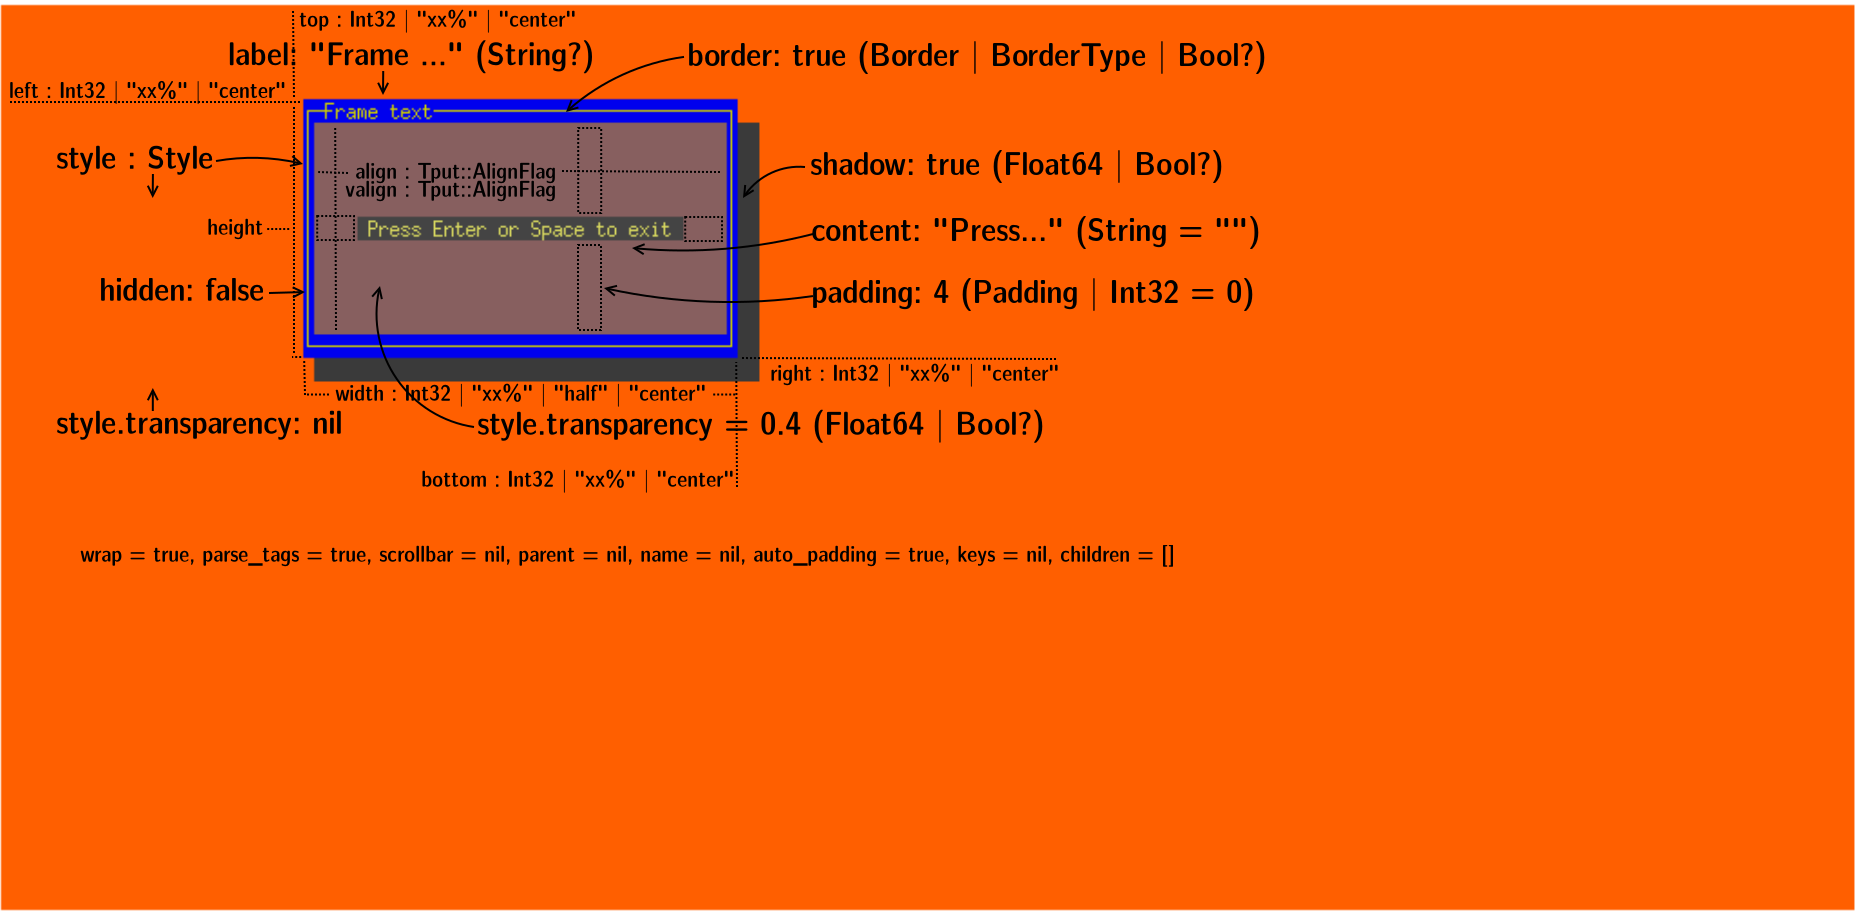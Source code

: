 <?xml version="1.0" encoding="UTF-8"?>
<dia:diagram xmlns:dia="http://www.lysator.liu.se/~alla/dia/">
  <dia:layer name="Background" visible="true" connectable="true" active="true">
    <dia:object type="Standard - Image" version="0" id="O0">
      <dia:attribute name="obj_pos">
        <dia:point val="2.1,4.539"/>
      </dia:attribute>
      <dia:attribute name="obj_bb">
        <dia:rectangle val="2.1,4.539;94.772,49.789"/>
      </dia:attribute>
      <dia:attribute name="elem_corner">
        <dia:point val="2.1,4.539"/>
      </dia:attribute>
      <dia:attribute name="elem_width">
        <dia:real val="92.672"/>
      </dia:attribute>
      <dia:attribute name="elem_height">
        <dia:real val="45.25"/>
      </dia:attribute>
      <dia:attribute name="draw_border">
        <dia:boolean val="false"/>
      </dia:attribute>
      <dia:attribute name="keep_aspect">
        <dia:boolean val="true"/>
      </dia:attribute>
      <dia:attribute name="file">
        <dia:string>##</dia:string>
      </dia:attribute>
      <dia:attribute name="inline_data">
        <dia:boolean val="true"/>
      </dia:attribute>
      <dia:attribute name="pixbuf">
        <dia:composite type="pixbuf">
          <dia:attribute name="data">
            <dia:data>iVBORw0KGgoAAAANSUhEUgAABAAAAAH0CAYAAACjJl8rAAAABHNCSVQICAgIfAhkiAAAD2hJREFU
eJzt3T1y29YCgFHojVegVnVWoM4p02YPWkGKlF5BXudCK9AOsoGUSccVpHbrLfA1jxkGBv8k0AD1
nTOTSYQhLy7puLgfLqC77dOwHQAAAIB37T9LTwAAAAC4PgEAAAAAAgQAAAAACBAAAAAAIEAAAAAA
gAABAAAAAAIEAAAAAAgQAAAAACBAAAAAAIAAAQAAAAACBAAAAAAIEAAAAAAgQAAAAACAAAEAAAAA
AgQAAAAACBAAAAAAIEAAAAAAgAABAAAAAAIEAAAAAAgQAAAAACBAAAAAAIAAAQAAAAACBAAAAAAI
EAAAAAAgQAAAAACAAAEAAAAAAgQAAAAACBAAAAAAIEAAAAAAgAABAAAAAAIEAAAAAAgQAAAAACBA
AAAAAIAAAQAAAAACBAAAAAAIEAAAAAAgQAAAAACAAAEAAAAAAgQAAAAACBAAAAAAIEAAAAAAgAAB
AAAAAAIEAAAAAAgQAAAAACBAAAAAAIAAAQAAAAACBAAAAAAIEAAAAAAgQAAAAACAAAEAAAAAAgQA
AAAACPiw9ATgkLuXr0tPAXil7dP90lMAAGDEDgAAAAAIsAOAd2Oz+faK4+OjXQQAAADDIADwzqxt
wb/Z3M8yp7nGAQAAutwCAAAAAAECAO/e7taAzeb+m9sEdsf2j+//fM7r5zzvofcfGgcAAOBcd9un
Ybv0JGDK7rcAvHbRu9syv3v//s9T2+l3x0/9e/z6Y6Zec2ycS84lBrA2+/+P+i0AAADr4xkA3IRz
7n8/tiDfPz5eWF9irkX3oXGmFv+HeCYAayJIAQCsnwBA1tRV9lPmWnRbvAMAAN+bZwDA8Lqrl3Pt
Hhg/B2C3C2Cu8wIAAAyDHQCE7S+0pxbd46v049ecu01//AyCQ+Ps70gY3wowNQ4AAMAlPASQ1dp/
CKBFL6zb+O+phwACAKyPWwAAAAAgwC0A3Jzfnn5degrA/316+Tx5/Me/P140zp8//DXHdAAAOMIO
AAAAAAgQAAAAACBAAAAAAIAAAQAAAAACBAAAAAAIEAAAAAAgQAAAAACAAAEAAAAAAgQAAAAACBAA
AAAAIEAAAAAAgAABAAAAAAIEAAAAAAgQAAAAACBAAAAAAIAAAQAAAAACBAAAAAAIEAAAAAAgQAAA
AACAAAEAAAAAAgQAAAAACBAAAAAAIEAAAAAAgAABAAAAAAIEAAAAAAgQAAAAACBAAAAAAIAAAQAA
AAACBAAAAAAIEAAAAAAgQAAAAACAAAEAAAAAAgQAAAAACBAAAAAAIEAAAAAAgAABAAAAAAIEAAAA
AAgQAAAAACBAAAAAAIAAAQAAAAACBAAAAAAIEAAAAAAgQAAAAACAAAEAAAAAAgQAAAAACBAAAAAA
IEAAAAAAgAABAAAAAAIEAAAAAAgQAAAAACBAAAAAAICAD0tPANbmjy9flp4CzOanh4elpwAAwErY
AQAAAAABdgDAmZ6f/30l9Zdflt0pMJ7PMCw/p7nsf7b38pkAAGBpAgBcYH8x+vz8sPji9NLzr2HO
p4znuIY5LzmHqXOv4TsBAOD2uAUAWLX6Qrf++QEAmI8dAPBGu6uxu23r46vXO285Psd8dj+fO89j
n+vYuecY59TY58z/NcePnfeSP99TY+2//tiOh2PnfOv3CQBAjwAAFzi2oJxa8E695tLjc81n6hxT
55l67znzmWuc/Vgw/lyHxr/m9/ya723Kodfvjz9+zfi7ODYfAAA4RQCACxxadB1bpE69dv/q7f4i
dur4W+dzjql5jsd5y4Lz0nHeEkLOHXMJx75ni3oAAK5NAIArOrVAn7riO3X82m554Tl1Zf2UpT7v
LX/PAADcPg8BhO9kfO/2MPz7qv+h49eez7nHv5dj539+fvjnn6nF9Kn3Xnq+OV5/zjjj5yQsMR8A
AN4/OwDgSg7dy37p8WOOPRjv1Jzect5TY19rnKkxx59p6r/33/uaec7xvR16/fhZBlMPATz2bAC7
CgAAONfd9mnYLj0JmHL38nUYhmHYbO6Hx8ev/xz/7enXq573jy8WVGvkHvnX+enhujsEPr18Hobh
27+nHz/+fNE4f/7w16zzAgDgW24BAAAAgAC3AMDIta+Y8jq//9efDQAAvIUdAAAAABAgAAAAAECA
AAAAAAABAgAAAAAECAAAAAAQIAAAAABAgAAAAAAAAQIAAAAABAgAAAAAECAAAAAAQIAAAAAAAAEC
AAAAAAQIAAAAABAgAAAAAECAAAAAAAABAgAAAAAECAAAAAAQIAAAAABAgAAAAAAAAQIAAAAABAgA
AAAAECAAAAAAQIAAAAAAAAECAAAAAAQIAAAAABAgAAAAAECAAAAAAAABAgAAAAAECAAAAAAQIAAA
AABAgAAAAAAAAQIAAAAABAgAAAAAECAAAAAAQIAAAAAAAAECAAAAAAQIAAAAABAgAAAAAECAAAAA
AAABAgAAAAAECAAAAAAQIAAAAABAgAAAAAAAAQIAAAAABAgAAAAAECAAAAAAQIAAAAAAAAECAAAA
AAQIAAAAABAgAAAAAECAAAAAAAABH5aeAFzq08vnpacAAABwc+wAAAAAgAABAAAAAAIEAAAAAAgQ
AAAAACBAAAAAAIAAvwWAm7DZ3C89BQAAgJsmALB6j49fl54CAADAzXMLAAAAAAQIAAAAABAgAAAA
AECAAAAAAAABAgAAAAAE+C0ArNb2afpX//3498fvPBMAAIDbZwcAAAAABAgAAAAAECAAAAAAQIAA
AAAAAAECAAAAAAQIAAAAABAgAAAAAECAAAAAAAABAgAAAAAECAAAAAAQIAAAAABAgAAAAAAAAXfb
p2G79CQAAACA67IDAAAAAAIEAAAAAAgQAAAAACBAAAAAAIAAAQAAAAACBAAAAAAIEAAAAAAgQAAA
AACAAAEAAAAAAgQAAAAACBAAAAAAIEAAAAAAgAABAAAAAAIEAAAAAAgQAAAAACBAAAAAAIAAAQAA
AAACBAAAAAAIEAAAAAAgQAAAAACAAAEAAAAAAgQAAAAACBAAAAAAIEAAAAAAgAABAAAAAAIEAAAA
AAgQAAAAACBAAAAAAIAAAQAAAAACBAAAAAAIEAAAAAAgQAAAAACAAAEAAAAAAgQAAAAACBAAAAAA
IEAAAAAAgAABAAAAAAIEAAAAAAgQAAAAACBAAAAAAIAAAQAAAAACBAAAAAAIEAAAAAAgQAAAAACA
AAEAAAAAAgQAAAAACBAAAAAAIEAAAAAAgAABAAAAAAIEAAAAAAgQAAAAACBAAAAAAIAAAQAAAAAC
BAAAAAAIEAAAAAAgQAAAAACAAAEAAAAAAgQAAAAACBAAAAAAIEAAAAAAgAABAAAAAAIEAAAAAAgQ
AAAAACBAAAAAAIAAAQAAAAACBAAAAAAIEAAAAAAgQAAAAACAAAEAAAAAAgQAAAAACBAAAAAAIEAA
AAAAgAABAAAAAAIEAAAAAAgQAAAAACBAAAAAAIAAAQAAAAACBAAAAAAIEAAAAAAgQAAAAACAAAEA
AAAAAgQAAAAACBAAAAAAIEAAAAAAgAABAAAAAAIEAAAAAAgQAAAAACBAAAAAAIAAAQAAAAACBAAA
AAAIEAAAAAAgQAAAAACAAAEAAAAAAgQAAAAACBAAAAAAIEAAAAAAgAABAAAAAAIEAAAAAAgQAAAA
ACBAAAAAAIAAAQAAAAACBAAAAAAIEAAAAAAgQAAAAACAAAEAAAAAAgQAAAAACBAAAAAAIEAAAAAA
gAABAAAAAAIEAAAAAAgQAAAAACBAAAAAAIAAAQAAAAACBAAAAAAIEAAAAAAgQAAAAACAAAEAAAAA
AgQAAAAACBAAAAAAIEAAAAAAgAABAAAAAAIEAAAAAAgQAAAAACBAAAAAAIAAAQAAAAACBAAAAAAI
EAAAAAAgQAAAAACAAAEAAAAAAgQAAAAACBAAAAAAIEAAAAAAgAABAAAAAAIEAAAAAAgQAAAAACBA
AAAAAIAAAQAAAAACBAAAAAAIEAAAAAAgQAAAAACAAAEAAAAAAgQAAAAACBAAAAAAIEAAAAAAgAAB
AAAAAAIEAAAAAAgQAAAAACBAAAAAAIAAAQAAAAACBAAAAAAIEAAAAAAgQAAAAACAAAEAAAAAAgQA
AAAACBAAAAAAIEAAAAAAgAABAAAAAAIEAAAAAAgQAAAAACBAAAAAAIAAAQAAAAACBAAAAAAIEAAA
AAAgQAAAAACAAAEAAAAAAgQAAAAACBAAAAAAIEAAAAAAgAABAAAAAAIEAAAAAAgQAAAAACBAAAAA
AIAAAQAAAAACBAAAAAAIEAAAAAAgQAAAAACAAAEAAAAAAgQAAAAACBAAAAAAIEAAAAAAgAABAAAA
AAIEAAAAAAgQAAAAACBAAAAAAIAAAQAAAAACBAAAAAAIEAAAAAAgQAAAAACAAAEAAAAAAgQAAAAA
CBAAAAAAIEAAAAAAgAABAAAAAAIEAAAAAAgQAAAAACBAAAAAAIAAAQAAAAACBAAAAAAIEAAAAAAg
QAAAAACAAAEAAAAAAgQAAAAACBAAAAAAIEAAAAAAgAABAAAAAAIEAAAAAAgQAAAAACBAAAAAAIAA
AQAAAAACBAAAAAAIEAAAAAAgQAAAAACAAAEAAAAAAgQAAAAACBAAAAAAIEAAAAAAgAABAAAAAAIE
AAAAAAgQAAAAACBAAAAAAIAAAQAAAAACBAAAAAAIEAAAAAAgQAAAAACAAAEAAAAAAgQAAAAACBAA
AAAAIEAAAAAAgAABAAAAAAIEAAAAAAgQAAAAACBAAAAAAIAAAQAAAAACBAAAAAAIEAAAAAAgQAAA
AACAAAEAAAAAAgQAAAAACBAAAAAAIEAAAAAAgAABAAAAAAIEAAAAAAgQAAAAACBAAAAAAIAAAQAA
AAACBAAAAAAIEAAAAAAgQAAAAACAAAEAAAAAAgQAAAAACBAAAAAAIEAAAAAAgAABAAAAAAIEAAAA
AAgQAAAAACBAAAAAAIAAAQAAAAACBAAAAAAIEAAAAAAgQAAAAACAAAEAAAAAAgQAAAAACBAAAAAA
IEAAAAAAgAABAAAAAAIEAAAAAAgQAAAAACBAAAAAAIAAAQAAAAACBAAAAAAIEAAAAAAgQAAAAACA
AAEAAAAAAgQAAAAACBAAAAAAIEAAAAAAgAABAAAAAAIEAAAAAAgQAAAAACBAAAAAAIAAAQAAAAAC
BAAAAAAIEAAAAAAgQAAAAACAAAEAAAAAAgQAAAAACBAAAAAAIEAAAAAAgAABAAAAAAIEAAAAAAgQ
AAAAACDgfwIKkidfpv1wAAAAAElFTkSuQmCC</dia:data>
          </dia:attribute>
        </dia:composite>
      </dia:attribute>
    </dia:object>
    <dia:object type="Standard - Text" version="1" id="O1">
      <dia:attribute name="obj_pos">
        <dia:point val="24.1,7.2"/>
      </dia:attribute>
      <dia:attribute name="obj_bb">
        <dia:rectangle val="24.1,6.605;24.1,7.353"/>
      </dia:attribute>
      <dia:attribute name="text">
        <dia:composite type="text">
          <dia:attribute name="string">
            <dia:string>##</dia:string>
          </dia:attribute>
          <dia:attribute name="font">
            <dia:font family="sans" style="0" name="Helvetica"/>
          </dia:attribute>
          <dia:attribute name="height">
            <dia:real val="0.8"/>
          </dia:attribute>
          <dia:attribute name="pos">
            <dia:point val="24.1,7.2"/>
          </dia:attribute>
          <dia:attribute name="color">
            <dia:color val="#000000ff"/>
          </dia:attribute>
          <dia:attribute name="alignment">
            <dia:enum val="0"/>
          </dia:attribute>
        </dia:composite>
      </dia:attribute>
      <dia:attribute name="valign">
        <dia:enum val="3"/>
      </dia:attribute>
    </dia:object>
    <dia:object type="Standard - Text" version="1" id="O2">
      <dia:attribute name="obj_pos">
        <dia:point val="13.448,7.556"/>
      </dia:attribute>
      <dia:attribute name="obj_bb">
        <dia:rectangle val="13.448,5.618;31.843,8.003"/>
      </dia:attribute>
      <dia:attribute name="text">
        <dia:composite type="text">
          <dia:attribute name="string">
            <dia:string>#label: "Frame ..." (String?)#</dia:string>
          </dia:attribute>
          <dia:attribute name="font">
            <dia:font family="Latin Modern Sans Demi Cond" style="64" name="Courier"/>
          </dia:attribute>
          <dia:attribute name="height">
            <dia:real val="2.117"/>
          </dia:attribute>
          <dia:attribute name="pos">
            <dia:point val="13.448,7.556"/>
          </dia:attribute>
          <dia:attribute name="color">
            <dia:color val="#000000ff"/>
          </dia:attribute>
          <dia:attribute name="alignment">
            <dia:enum val="0"/>
          </dia:attribute>
        </dia:composite>
      </dia:attribute>
      <dia:attribute name="valign">
        <dia:enum val="3"/>
      </dia:attribute>
    </dia:object>
    <dia:object type="Standard - Text" version="1" id="O3">
      <dia:attribute name="obj_pos">
        <dia:point val="36.41,7.588"/>
      </dia:attribute>
      <dia:attribute name="obj_bb">
        <dia:rectangle val="36.41,5.65;65.338,8.035"/>
      </dia:attribute>
      <dia:attribute name="text">
        <dia:composite type="text">
          <dia:attribute name="string">
            <dia:string>#border: true (Border | BorderType | Bool?)#</dia:string>
          </dia:attribute>
          <dia:attribute name="font">
            <dia:font family="Latin Modern Sans Demi Cond" style="64" name="Courier"/>
          </dia:attribute>
          <dia:attribute name="height">
            <dia:real val="2.117"/>
          </dia:attribute>
          <dia:attribute name="pos">
            <dia:point val="36.41,7.588"/>
          </dia:attribute>
          <dia:attribute name="color">
            <dia:color val="#000000ff"/>
          </dia:attribute>
          <dia:attribute name="alignment">
            <dia:enum val="0"/>
          </dia:attribute>
        </dia:composite>
      </dia:attribute>
      <dia:attribute name="valign">
        <dia:enum val="3"/>
      </dia:attribute>
    </dia:object>
    <dia:object type="Standard - Text" version="1" id="O4">
      <dia:attribute name="obj_pos">
        <dia:point val="42.56,13.037"/>
      </dia:attribute>
      <dia:attribute name="obj_bb">
        <dia:rectangle val="42.56,11.04;63.405,13.604"/>
      </dia:attribute>
      <dia:attribute name="text">
        <dia:composite type="text">
          <dia:attribute name="string">
            <dia:string>#shadow: true (Float64 | Bool?)#</dia:string>
          </dia:attribute>
          <dia:attribute name="font">
            <dia:font family="Latin Modern Sans Demi Cond" style="64" name="Courier"/>
          </dia:attribute>
          <dia:attribute name="height">
            <dia:real val="2.117"/>
          </dia:attribute>
          <dia:attribute name="pos">
            <dia:point val="42.56,13.037"/>
          </dia:attribute>
          <dia:attribute name="color">
            <dia:color val="#000000ff"/>
          </dia:attribute>
          <dia:attribute name="alignment">
            <dia:enum val="0"/>
          </dia:attribute>
        </dia:composite>
      </dia:attribute>
      <dia:attribute name="valign">
        <dia:enum val="3"/>
      </dia:attribute>
    </dia:object>
    <dia:object type="Standard - Text" version="1" id="O5">
      <dia:attribute name="obj_pos">
        <dia:point val="42.61,16.337"/>
      </dia:attribute>
      <dia:attribute name="obj_bb">
        <dia:rectangle val="42.61,14.34;65.067,16.904"/>
      </dia:attribute>
      <dia:attribute name="text">
        <dia:composite type="text">
          <dia:attribute name="string">
            <dia:string>#content: "Press..." (String = "")#</dia:string>
          </dia:attribute>
          <dia:attribute name="font">
            <dia:font family="Latin Modern Sans Demi Cond" style="64" name="Courier"/>
          </dia:attribute>
          <dia:attribute name="height">
            <dia:real val="2.117"/>
          </dia:attribute>
          <dia:attribute name="pos">
            <dia:point val="42.61,16.337"/>
          </dia:attribute>
          <dia:attribute name="color">
            <dia:color val="#000000ff"/>
          </dia:attribute>
          <dia:attribute name="alignment">
            <dia:enum val="0"/>
          </dia:attribute>
        </dia:composite>
      </dia:attribute>
      <dia:attribute name="valign">
        <dia:enum val="3"/>
      </dia:attribute>
    </dia:object>
    <dia:object type="Standard - Text" version="1" id="O6">
      <dia:attribute name="obj_pos">
        <dia:point val="42.61,19.438"/>
      </dia:attribute>
      <dia:attribute name="obj_bb">
        <dia:rectangle val="42.61,17.44;65.035,20.004"/>
      </dia:attribute>
      <dia:attribute name="text">
        <dia:composite type="text">
          <dia:attribute name="string">
            <dia:string>#padding: 4 (Padding | Int32 = 0)#</dia:string>
          </dia:attribute>
          <dia:attribute name="font">
            <dia:font family="Latin Modern Sans Demi Cond" style="64" name="Courier"/>
          </dia:attribute>
          <dia:attribute name="height">
            <dia:real val="2.117"/>
          </dia:attribute>
          <dia:attribute name="pos">
            <dia:point val="42.61,19.438"/>
          </dia:attribute>
          <dia:attribute name="color">
            <dia:color val="#000000ff"/>
          </dia:attribute>
          <dia:attribute name="alignment">
            <dia:enum val="0"/>
          </dia:attribute>
        </dia:composite>
      </dia:attribute>
      <dia:attribute name="valign">
        <dia:enum val="3"/>
      </dia:attribute>
    </dia:object>
    <dia:object type="Standard - Text" version="1" id="O7">
      <dia:attribute name="obj_pos">
        <dia:point val="25.91,26.02"/>
      </dia:attribute>
      <dia:attribute name="obj_bb">
        <dia:rectangle val="25.91,24.083;54.405,26.468"/>
      </dia:attribute>
      <dia:attribute name="text">
        <dia:composite type="text">
          <dia:attribute name="string">
            <dia:string>#style.transparency = 0.4 (Float64 | Bool?)#</dia:string>
          </dia:attribute>
          <dia:attribute name="font">
            <dia:font family="Latin Modern Sans Demi Cond" style="64" name="Courier"/>
          </dia:attribute>
          <dia:attribute name="height">
            <dia:real val="2.117"/>
          </dia:attribute>
          <dia:attribute name="pos">
            <dia:point val="25.91,26.02"/>
          </dia:attribute>
          <dia:attribute name="color">
            <dia:color val="#000000ff"/>
          </dia:attribute>
          <dia:attribute name="alignment">
            <dia:enum val="0"/>
          </dia:attribute>
        </dia:composite>
      </dia:attribute>
      <dia:attribute name="valign">
        <dia:enum val="3"/>
      </dia:attribute>
    </dia:object>
    <dia:object type="Standard - Arc" version="0" id="O8">
      <dia:attribute name="obj_pos">
        <dia:point val="36.25,7.133"/>
      </dia:attribute>
      <dia:attribute name="obj_bb">
        <dia:rectangle val="30.284,7.066;36.316,9.955"/>
      </dia:attribute>
      <dia:attribute name="conn_endpoints">
        <dia:point val="36.25,7.133"/>
        <dia:point val="30.35,9.889"/>
      </dia:attribute>
      <dia:attribute name="curve_distance">
        <dia:real val="0.492"/>
      </dia:attribute>
      <dia:attribute name="end_arrow">
        <dia:enum val="1"/>
      </dia:attribute>
      <dia:attribute name="end_arrow_length">
        <dia:real val="0.5"/>
      </dia:attribute>
      <dia:attribute name="end_arrow_width">
        <dia:real val="0.5"/>
      </dia:attribute>
    </dia:object>
    <dia:object type="Standard - Arc" version="0" id="O9">
      <dia:attribute name="obj_pos">
        <dia:point val="42.3,12.639"/>
      </dia:attribute>
      <dia:attribute name="obj_bb">
        <dia:rectangle val="39.133,12.572;42.367,14.256"/>
      </dia:attribute>
      <dia:attribute name="conn_endpoints">
        <dia:point val="42.3,12.639"/>
        <dia:point val="39.2,14.189"/>
      </dia:attribute>
      <dia:attribute name="curve_distance">
        <dia:real val="0.492"/>
      </dia:attribute>
      <dia:attribute name="end_arrow">
        <dia:enum val="1"/>
      </dia:attribute>
      <dia:attribute name="end_arrow_length">
        <dia:real val="0.5"/>
      </dia:attribute>
      <dia:attribute name="end_arrow_width">
        <dia:real val="0.5"/>
      </dia:attribute>
    </dia:object>
    <dia:object type="Standard - Arc" version="0" id="O10">
      <dia:attribute name="obj_pos">
        <dia:point val="42.7,15.989"/>
      </dia:attribute>
      <dia:attribute name="obj_bb">
        <dia:rectangle val="33.596,15.935;42.754,17.083"/>
      </dia:attribute>
      <dia:attribute name="conn_endpoints">
        <dia:point val="42.7,15.989"/>
        <dia:point val="33.65,16.689"/>
      </dia:attribute>
      <dia:attribute name="curve_distance">
        <dia:real val="-0.398"/>
      </dia:attribute>
      <dia:attribute name="end_arrow">
        <dia:enum val="1"/>
      </dia:attribute>
      <dia:attribute name="end_arrow_length">
        <dia:real val="0.5"/>
      </dia:attribute>
      <dia:attribute name="end_arrow_width">
        <dia:real val="0.5"/>
      </dia:attribute>
    </dia:object>
    <dia:object type="Standard - Arc" version="0" id="O11">
      <dia:attribute name="obj_pos">
        <dia:point val="42.7,19.089"/>
      </dia:attribute>
      <dia:attribute name="obj_bb">
        <dia:rectangle val="32.198,18.511;42.752,19.44"/>
      </dia:attribute>
      <dia:attribute name="conn_endpoints">
        <dia:point val="42.7,19.089"/>
        <dia:point val="32.25,18.689"/>
      </dia:attribute>
      <dia:attribute name="curve_distance">
        <dia:real val="-0.481"/>
      </dia:attribute>
      <dia:attribute name="end_arrow">
        <dia:enum val="1"/>
      </dia:attribute>
      <dia:attribute name="end_arrow_length">
        <dia:real val="0.5"/>
      </dia:attribute>
      <dia:attribute name="end_arrow_width">
        <dia:real val="0.5"/>
      </dia:attribute>
    </dia:object>
    <dia:object type="Standard - Arc" version="0" id="O12">
      <dia:attribute name="obj_pos">
        <dia:point val="25.75,25.639"/>
      </dia:attribute>
      <dia:attribute name="obj_bb">
        <dia:rectangle val="20.567,18.519;25.819,25.708"/>
      </dia:attribute>
      <dia:attribute name="conn_endpoints">
        <dia:point val="25.75,25.639"/>
        <dia:point val="21.05,18.589"/>
      </dia:attribute>
      <dia:attribute name="curve_distance">
        <dia:real val="-1.881"/>
      </dia:attribute>
      <dia:attribute name="end_arrow">
        <dia:enum val="1"/>
      </dia:attribute>
      <dia:attribute name="end_arrow_length">
        <dia:real val="0.5"/>
      </dia:attribute>
      <dia:attribute name="end_arrow_width">
        <dia:real val="0.5"/>
      </dia:attribute>
    </dia:object>
    <dia:object type="Standard - Text" version="1" id="O13">
      <dia:attribute name="obj_pos">
        <dia:point val="4.86,25.976"/>
      </dia:attribute>
      <dia:attribute name="obj_bb">
        <dia:rectangle val="4.86,24.039;19.267,26.424"/>
      </dia:attribute>
      <dia:attribute name="text">
        <dia:composite type="text">
          <dia:attribute name="string">
            <dia:string>#style.transparency: nil#</dia:string>
          </dia:attribute>
          <dia:attribute name="font">
            <dia:font family="Latin Modern Sans Demi Cond" style="64" name="Courier"/>
          </dia:attribute>
          <dia:attribute name="height">
            <dia:real val="2.117"/>
          </dia:attribute>
          <dia:attribute name="pos">
            <dia:point val="4.86,25.976"/>
          </dia:attribute>
          <dia:attribute name="color">
            <dia:color val="#000000ff"/>
          </dia:attribute>
          <dia:attribute name="alignment">
            <dia:enum val="0"/>
          </dia:attribute>
        </dia:composite>
      </dia:attribute>
      <dia:attribute name="valign">
        <dia:enum val="3"/>
      </dia:attribute>
    </dia:object>
    <dia:object type="Standard - Line" version="0" id="O14">
      <dia:attribute name="obj_pos">
        <dia:point val="9.691,24.839"/>
      </dia:attribute>
      <dia:attribute name="obj_bb">
        <dia:rectangle val="9.36,23.639;10.022,24.889"/>
      </dia:attribute>
      <dia:attribute name="conn_endpoints">
        <dia:point val="9.691,24.839"/>
        <dia:point val="9.691,23.689"/>
      </dia:attribute>
      <dia:attribute name="numcp">
        <dia:int val="1"/>
      </dia:attribute>
      <dia:attribute name="end_arrow">
        <dia:enum val="1"/>
      </dia:attribute>
      <dia:attribute name="end_arrow_length">
        <dia:real val="0.5"/>
      </dia:attribute>
      <dia:attribute name="end_arrow_width">
        <dia:real val="0.5"/>
      </dia:attribute>
    </dia:object>
    <dia:object type="Standard - Box" version="0" id="O15">
      <dia:attribute name="obj_pos">
        <dia:point val="30.95,16.539"/>
      </dia:attribute>
      <dia:attribute name="obj_bb">
        <dia:rectangle val="30.9,16.489;32.15,20.839"/>
      </dia:attribute>
      <dia:attribute name="elem_corner">
        <dia:point val="30.95,16.539"/>
      </dia:attribute>
      <dia:attribute name="elem_width">
        <dia:real val="1.15"/>
      </dia:attribute>
      <dia:attribute name="elem_height">
        <dia:real val="4.25"/>
      </dia:attribute>
      <dia:attribute name="show_background">
        <dia:boolean val="false"/>
      </dia:attribute>
      <dia:attribute name="line_style">
        <dia:enum val="4"/>
      </dia:attribute>
    </dia:object>
    <dia:object type="Standard - Box" version="0" id="O16">
      <dia:attribute name="obj_pos">
        <dia:point val="30.96,10.689"/>
      </dia:attribute>
      <dia:attribute name="obj_bb">
        <dia:rectangle val="30.91,10.639;32.16,14.989"/>
      </dia:attribute>
      <dia:attribute name="elem_corner">
        <dia:point val="30.96,10.689"/>
      </dia:attribute>
      <dia:attribute name="elem_width">
        <dia:real val="1.15"/>
      </dia:attribute>
      <dia:attribute name="elem_height">
        <dia:real val="4.25"/>
      </dia:attribute>
      <dia:attribute name="show_background">
        <dia:boolean val="false"/>
      </dia:attribute>
      <dia:attribute name="line_style">
        <dia:enum val="4"/>
      </dia:attribute>
    </dia:object>
    <dia:object type="Standard - Box" version="0" id="O17">
      <dia:attribute name="obj_pos">
        <dia:point val="17.91,15.089"/>
      </dia:attribute>
      <dia:attribute name="obj_bb">
        <dia:rectangle val="17.86,15.039;19.8,16.339"/>
      </dia:attribute>
      <dia:attribute name="elem_corner">
        <dia:point val="17.91,15.089"/>
      </dia:attribute>
      <dia:attribute name="elem_width">
        <dia:real val="1.84"/>
      </dia:attribute>
      <dia:attribute name="elem_height">
        <dia:real val="1.2"/>
      </dia:attribute>
      <dia:attribute name="show_background">
        <dia:boolean val="false"/>
      </dia:attribute>
      <dia:attribute name="line_style">
        <dia:enum val="4"/>
      </dia:attribute>
    </dia:object>
    <dia:object type="Standard - Box" version="0" id="O18">
      <dia:attribute name="obj_pos">
        <dia:point val="36.31,15.139"/>
      </dia:attribute>
      <dia:attribute name="obj_bb">
        <dia:rectangle val="36.26,15.089;38.2,16.389"/>
      </dia:attribute>
      <dia:attribute name="elem_corner">
        <dia:point val="36.31,15.139"/>
      </dia:attribute>
      <dia:attribute name="elem_width">
        <dia:real val="1.84"/>
      </dia:attribute>
      <dia:attribute name="elem_height">
        <dia:real val="1.2"/>
      </dia:attribute>
      <dia:attribute name="show_background">
        <dia:boolean val="false"/>
      </dia:attribute>
      <dia:attribute name="line_style">
        <dia:enum val="4"/>
      </dia:attribute>
    </dia:object>
    <dia:object type="Standard - Line" version="0" id="O19">
      <dia:attribute name="obj_pos">
        <dia:point val="21.211,7.84"/>
      </dia:attribute>
      <dia:attribute name="obj_bb">
        <dia:rectangle val="20.875,7.79;21.537,9.089"/>
      </dia:attribute>
      <dia:attribute name="conn_endpoints">
        <dia:point val="21.211,7.84"/>
        <dia:point val="21.2,9.039"/>
      </dia:attribute>
      <dia:attribute name="numcp">
        <dia:int val="1"/>
      </dia:attribute>
      <dia:attribute name="end_arrow">
        <dia:enum val="1"/>
      </dia:attribute>
      <dia:attribute name="end_arrow_length">
        <dia:real val="0.5"/>
      </dia:attribute>
      <dia:attribute name="end_arrow_width">
        <dia:real val="0.5"/>
      </dia:attribute>
    </dia:object>
    <dia:object type="Standard - Line" version="0" id="O20">
      <dia:attribute name="obj_pos">
        <dia:point val="17.05,9.389"/>
      </dia:attribute>
      <dia:attribute name="obj_bb">
        <dia:rectangle val="2.45,9.339;17.1,9.439"/>
      </dia:attribute>
      <dia:attribute name="conn_endpoints">
        <dia:point val="17.05,9.389"/>
        <dia:point val="2.5,9.389"/>
      </dia:attribute>
      <dia:attribute name="numcp">
        <dia:int val="1"/>
      </dia:attribute>
      <dia:attribute name="line_style">
        <dia:enum val="4"/>
      </dia:attribute>
    </dia:object>
    <dia:object type="Standard - Line" version="0" id="O21">
      <dia:attribute name="obj_pos">
        <dia:point val="16.75,9.139"/>
      </dia:attribute>
      <dia:attribute name="obj_bb">
        <dia:rectangle val="16.649,4.688;16.801,9.189"/>
      </dia:attribute>
      <dia:attribute name="conn_endpoints">
        <dia:point val="16.75,9.139"/>
        <dia:point val="16.7,4.739"/>
      </dia:attribute>
      <dia:attribute name="numcp">
        <dia:int val="1"/>
      </dia:attribute>
      <dia:attribute name="line_style">
        <dia:enum val="4"/>
      </dia:attribute>
    </dia:object>
    <dia:object type="Standard - Text" version="1" id="O22">
      <dia:attribute name="obj_pos">
        <dia:point val="3.35,14.589"/>
      </dia:attribute>
      <dia:attribute name="obj_bb">
        <dia:rectangle val="3.35,12.651;3.35,15.036"/>
      </dia:attribute>
      <dia:attribute name="text">
        <dia:composite type="text">
          <dia:attribute name="string">
            <dia:string>##</dia:string>
          </dia:attribute>
          <dia:attribute name="font">
            <dia:font family="Latin Modern Sans Demi Cond" style="64" name="Courier"/>
          </dia:attribute>
          <dia:attribute name="height">
            <dia:real val="2.117"/>
          </dia:attribute>
          <dia:attribute name="pos">
            <dia:point val="3.35,14.589"/>
          </dia:attribute>
          <dia:attribute name="color">
            <dia:color val="#000000ff"/>
          </dia:attribute>
          <dia:attribute name="alignment">
            <dia:enum val="0"/>
          </dia:attribute>
        </dia:composite>
      </dia:attribute>
      <dia:attribute name="valign">
        <dia:enum val="3"/>
      </dia:attribute>
    </dia:object>
    <dia:object type="Standard - Text" version="1" id="O23">
      <dia:attribute name="obj_pos">
        <dia:point val="2.5,9.189"/>
      </dia:attribute>
      <dia:attribute name="obj_bb">
        <dia:rectangle val="2.5,7.896;16.29,9.489"/>
      </dia:attribute>
      <dia:attribute name="text">
        <dia:composite type="text">
          <dia:attribute name="string">
            <dia:string>#left : Int32 | "xx%" | "center"#</dia:string>
          </dia:attribute>
          <dia:attribute name="font">
            <dia:font family="Latin Modern Sans Demi Cond" style="64" name="Courier"/>
          </dia:attribute>
          <dia:attribute name="height">
            <dia:real val="1.411"/>
          </dia:attribute>
          <dia:attribute name="pos">
            <dia:point val="2.5,9.189"/>
          </dia:attribute>
          <dia:attribute name="color">
            <dia:color val="#000000ff"/>
          </dia:attribute>
          <dia:attribute name="alignment">
            <dia:enum val="0"/>
          </dia:attribute>
        </dia:composite>
      </dia:attribute>
      <dia:attribute name="valign">
        <dia:enum val="3"/>
      </dia:attribute>
    </dia:object>
    <dia:object type="Standard - Text" version="1" id="O24">
      <dia:attribute name="obj_pos">
        <dia:point val="17.01,5.631"/>
      </dia:attribute>
      <dia:attribute name="obj_bb">
        <dia:rectangle val="17.01,4.339;30.81,5.931"/>
      </dia:attribute>
      <dia:attribute name="text">
        <dia:composite type="text">
          <dia:attribute name="string">
            <dia:string>#top : Int32 | "xx%" | "center"#</dia:string>
          </dia:attribute>
          <dia:attribute name="font">
            <dia:font family="Latin Modern Sans Demi Cond" style="64" name="Courier"/>
          </dia:attribute>
          <dia:attribute name="height">
            <dia:real val="1.411"/>
          </dia:attribute>
          <dia:attribute name="pos">
            <dia:point val="17.01,5.631"/>
          </dia:attribute>
          <dia:attribute name="color">
            <dia:color val="#000000ff"/>
          </dia:attribute>
          <dia:attribute name="alignment">
            <dia:enum val="0"/>
          </dia:attribute>
        </dia:composite>
      </dia:attribute>
      <dia:attribute name="valign">
        <dia:enum val="3"/>
      </dia:attribute>
    </dia:object>
    <dia:object type="Standard - Line" version="0" id="O25">
      <dia:attribute name="obj_pos">
        <dia:point val="38.9,28.639"/>
      </dia:attribute>
      <dia:attribute name="obj_bb">
        <dia:rectangle val="38.81,22.339;38.95,28.689"/>
      </dia:attribute>
      <dia:attribute name="conn_endpoints">
        <dia:point val="38.9,28.639"/>
        <dia:point val="38.861,22.389"/>
      </dia:attribute>
      <dia:attribute name="numcp">
        <dia:int val="1"/>
      </dia:attribute>
      <dia:attribute name="line_style">
        <dia:enum val="4"/>
      </dia:attribute>
    </dia:object>
    <dia:object type="Standard - Line" version="0" id="O26">
      <dia:attribute name="obj_pos">
        <dia:point val="54.85,22.239"/>
      </dia:attribute>
      <dia:attribute name="obj_bb">
        <dia:rectangle val="39.01,22.138;54.9,22.289"/>
      </dia:attribute>
      <dia:attribute name="conn_endpoints">
        <dia:point val="54.85,22.239"/>
        <dia:point val="39.06,22.189"/>
      </dia:attribute>
      <dia:attribute name="numcp">
        <dia:int val="1"/>
      </dia:attribute>
      <dia:attribute name="line_style">
        <dia:enum val="4"/>
      </dia:attribute>
    </dia:object>
    <dia:object type="Standard - Text" version="1" id="O27">
      <dia:attribute name="obj_pos">
        <dia:point val="40.56,23.331"/>
      </dia:attribute>
      <dia:attribute name="obj_bb">
        <dia:rectangle val="40.56,22.039;54.98,23.631"/>
      </dia:attribute>
      <dia:attribute name="text">
        <dia:composite type="text">
          <dia:attribute name="string">
            <dia:string>#right : Int32 | "xx%" | "center"#</dia:string>
          </dia:attribute>
          <dia:attribute name="font">
            <dia:font family="Latin Modern Sans Demi Cond" style="64" name="Courier"/>
          </dia:attribute>
          <dia:attribute name="height">
            <dia:real val="1.411"/>
          </dia:attribute>
          <dia:attribute name="pos">
            <dia:point val="40.56,23.331"/>
          </dia:attribute>
          <dia:attribute name="color">
            <dia:color val="#000000ff"/>
          </dia:attribute>
          <dia:attribute name="alignment">
            <dia:enum val="0"/>
          </dia:attribute>
        </dia:composite>
      </dia:attribute>
      <dia:attribute name="valign">
        <dia:enum val="3"/>
      </dia:attribute>
    </dia:object>
    <dia:object type="Standard - Text" version="1" id="O28">
      <dia:attribute name="obj_pos">
        <dia:point val="23.11,28.631"/>
      </dia:attribute>
      <dia:attribute name="obj_bb">
        <dia:rectangle val="23.11,27.339;38.708,28.931"/>
      </dia:attribute>
      <dia:attribute name="text">
        <dia:composite type="text">
          <dia:attribute name="string">
            <dia:string>#bottom : Int32 | "xx%" | "center"#</dia:string>
          </dia:attribute>
          <dia:attribute name="font">
            <dia:font family="Latin Modern Sans Demi Cond" style="64" name="Courier"/>
          </dia:attribute>
          <dia:attribute name="height">
            <dia:real val="1.411"/>
          </dia:attribute>
          <dia:attribute name="pos">
            <dia:point val="23.11,28.631"/>
          </dia:attribute>
          <dia:attribute name="color">
            <dia:color val="#000000ff"/>
          </dia:attribute>
          <dia:attribute name="alignment">
            <dia:enum val="0"/>
          </dia:attribute>
        </dia:composite>
      </dia:attribute>
      <dia:attribute name="valign">
        <dia:enum val="3"/>
      </dia:attribute>
    </dia:object>
    <dia:object type="Standard - Line" version="0" id="O29">
      <dia:attribute name="obj_pos">
        <dia:point val="17.3,24.039"/>
      </dia:attribute>
      <dia:attribute name="obj_bb">
        <dia:rectangle val="17.209,22.288;17.351,24.09"/>
      </dia:attribute>
      <dia:attribute name="conn_endpoints">
        <dia:point val="17.3,24.039"/>
        <dia:point val="17.26,22.339"/>
      </dia:attribute>
      <dia:attribute name="numcp">
        <dia:int val="1"/>
      </dia:attribute>
      <dia:attribute name="line_style">
        <dia:enum val="4"/>
      </dia:attribute>
    </dia:object>
    <dia:object type="Standard - Text" version="1" id="O30">
      <dia:attribute name="obj_pos">
        <dia:point val="18.81,24.331"/>
      </dia:attribute>
      <dia:attribute name="obj_bb">
        <dia:rectangle val="18.81,23.039;37.355,24.631"/>
      </dia:attribute>
      <dia:attribute name="text">
        <dia:composite type="text">
          <dia:attribute name="string">
            <dia:string>#width : Int32 | "xx%" | "half" | "center"#</dia:string>
          </dia:attribute>
          <dia:attribute name="font">
            <dia:font family="Latin Modern Sans Demi Cond" style="64" name="Courier"/>
          </dia:attribute>
          <dia:attribute name="height">
            <dia:real val="1.411"/>
          </dia:attribute>
          <dia:attribute name="pos">
            <dia:point val="18.81,24.331"/>
          </dia:attribute>
          <dia:attribute name="color">
            <dia:color val="#000000ff"/>
          </dia:attribute>
          <dia:attribute name="alignment">
            <dia:enum val="0"/>
          </dia:attribute>
        </dia:composite>
      </dia:attribute>
      <dia:attribute name="valign">
        <dia:enum val="3"/>
      </dia:attribute>
    </dia:object>
    <dia:object type="Standard - Line" version="0" id="O31">
      <dia:attribute name="obj_pos">
        <dia:point val="18.5,24.014"/>
      </dia:attribute>
      <dia:attribute name="obj_bb">
        <dia:rectangle val="17.3,23.964;18.55,24.064"/>
      </dia:attribute>
      <dia:attribute name="conn_endpoints">
        <dia:point val="18.5,24.014"/>
        <dia:point val="17.35,24.014"/>
      </dia:attribute>
      <dia:attribute name="numcp">
        <dia:int val="1"/>
      </dia:attribute>
      <dia:attribute name="line_style">
        <dia:enum val="4"/>
      </dia:attribute>
    </dia:object>
    <dia:object type="Standard - Line" version="0" id="O32">
      <dia:attribute name="obj_pos">
        <dia:point val="38.81,24.014"/>
      </dia:attribute>
      <dia:attribute name="obj_bb">
        <dia:rectangle val="37.61,23.964;38.86,24.064"/>
      </dia:attribute>
      <dia:attribute name="conn_endpoints">
        <dia:point val="38.81,24.014"/>
        <dia:point val="37.66,24.014"/>
      </dia:attribute>
      <dia:attribute name="numcp">
        <dia:int val="1"/>
      </dia:attribute>
      <dia:attribute name="line_style">
        <dia:enum val="4"/>
      </dia:attribute>
    </dia:object>
    <dia:object type="Standard - Line" version="0" id="O33">
      <dia:attribute name="obj_pos">
        <dia:point val="16.51,15.739"/>
      </dia:attribute>
      <dia:attribute name="obj_bb">
        <dia:rectangle val="15.31,15.689;16.56,15.789"/>
      </dia:attribute>
      <dia:attribute name="conn_endpoints">
        <dia:point val="16.51,15.739"/>
        <dia:point val="15.36,15.739"/>
      </dia:attribute>
      <dia:attribute name="numcp">
        <dia:int val="1"/>
      </dia:attribute>
      <dia:attribute name="line_style">
        <dia:enum val="4"/>
      </dia:attribute>
    </dia:object>
    <dia:object type="Standard - Line" version="0" id="O34">
      <dia:attribute name="obj_pos">
        <dia:point val="16.75,21.938"/>
      </dia:attribute>
      <dia:attribute name="obj_bb">
        <dia:rectangle val="16.7,9.489;16.8,21.988"/>
      </dia:attribute>
      <dia:attribute name="conn_endpoints">
        <dia:point val="16.75,21.938"/>
        <dia:point val="16.75,9.539"/>
      </dia:attribute>
      <dia:attribute name="numcp">
        <dia:int val="1"/>
      </dia:attribute>
      <dia:attribute name="line_style">
        <dia:enum val="4"/>
      </dia:attribute>
    </dia:object>
    <dia:object type="Standard - Line" version="0" id="O35">
      <dia:attribute name="obj_pos">
        <dia:point val="17.11,22.139"/>
      </dia:attribute>
      <dia:attribute name="obj_bb">
        <dia:rectangle val="16.6,22.089;17.16,22.189"/>
      </dia:attribute>
      <dia:attribute name="conn_endpoints">
        <dia:point val="17.11,22.139"/>
        <dia:point val="16.65,22.139"/>
      </dia:attribute>
      <dia:attribute name="numcp">
        <dia:int val="1"/>
      </dia:attribute>
      <dia:attribute name="line_style">
        <dia:enum val="4"/>
      </dia:attribute>
    </dia:object>
    <dia:object type="Standard - Text" version="1" id="O36">
      <dia:attribute name="obj_pos">
        <dia:point val="7.01,19.326"/>
      </dia:attribute>
      <dia:attribute name="obj_bb">
        <dia:rectangle val="7.01,17.389;15.365,19.774"/>
      </dia:attribute>
      <dia:attribute name="text">
        <dia:composite type="text">
          <dia:attribute name="string">
            <dia:string>#hidden: false#</dia:string>
          </dia:attribute>
          <dia:attribute name="font">
            <dia:font family="Latin Modern Sans Demi Cond" style="64" name="Courier"/>
          </dia:attribute>
          <dia:attribute name="height">
            <dia:real val="2.117"/>
          </dia:attribute>
          <dia:attribute name="pos">
            <dia:point val="7.01,19.326"/>
          </dia:attribute>
          <dia:attribute name="color">
            <dia:color val="#000000ff"/>
          </dia:attribute>
          <dia:attribute name="alignment">
            <dia:enum val="0"/>
          </dia:attribute>
        </dia:composite>
      </dia:attribute>
      <dia:attribute name="valign">
        <dia:enum val="3"/>
      </dia:attribute>
    </dia:object>
    <dia:object type="Standard - Line" version="0" id="O37">
      <dia:attribute name="obj_pos">
        <dia:point val="15.5,18.939"/>
      </dia:attribute>
      <dia:attribute name="obj_bb">
        <dia:rectangle val="15.449,18.576;17.351,19.238"/>
      </dia:attribute>
      <dia:attribute name="conn_endpoints">
        <dia:point val="15.5,18.939"/>
        <dia:point val="17.3,18.889"/>
      </dia:attribute>
      <dia:attribute name="numcp">
        <dia:int val="1"/>
      </dia:attribute>
      <dia:attribute name="end_arrow">
        <dia:enum val="1"/>
      </dia:attribute>
      <dia:attribute name="end_arrow_length">
        <dia:real val="0.5"/>
      </dia:attribute>
      <dia:attribute name="end_arrow_width">
        <dia:real val="0.5"/>
      </dia:attribute>
    </dia:object>
    <dia:object type="Standard - Text" version="1" id="O38">
      <dia:attribute name="obj_pos">
        <dia:point val="19.81,13.231"/>
      </dia:attribute>
      <dia:attribute name="obj_bb">
        <dia:rectangle val="19.81,11.939;29.85,13.531"/>
      </dia:attribute>
      <dia:attribute name="text">
        <dia:composite type="text">
          <dia:attribute name="string">
            <dia:string>#align : Tput::AlignFlag#</dia:string>
          </dia:attribute>
          <dia:attribute name="font">
            <dia:font family="Latin Modern Sans Demi Cond" style="64" name="Courier"/>
          </dia:attribute>
          <dia:attribute name="height">
            <dia:real val="1.411"/>
          </dia:attribute>
          <dia:attribute name="pos">
            <dia:point val="19.81,13.231"/>
          </dia:attribute>
          <dia:attribute name="color">
            <dia:color val="#000000ff"/>
          </dia:attribute>
          <dia:attribute name="alignment">
            <dia:enum val="0"/>
          </dia:attribute>
        </dia:composite>
      </dia:attribute>
      <dia:attribute name="valign">
        <dia:enum val="3"/>
      </dia:attribute>
    </dia:object>
    <dia:object type="Standard - Line" version="0" id="O39">
      <dia:attribute name="obj_pos">
        <dia:point val="38.05,12.889"/>
      </dia:attribute>
      <dia:attribute name="obj_bb">
        <dia:rectangle val="30.0,12.788;38.1,12.939"/>
      </dia:attribute>
      <dia:attribute name="conn_endpoints">
        <dia:point val="38.05,12.889"/>
        <dia:point val="30.05,12.839"/>
      </dia:attribute>
      <dia:attribute name="numcp">
        <dia:int val="1"/>
      </dia:attribute>
      <dia:attribute name="line_style">
        <dia:enum val="4"/>
      </dia:attribute>
    </dia:object>
    <dia:object type="Standard - Line" version="0" id="O40">
      <dia:attribute name="obj_pos">
        <dia:point val="19.45,12.939"/>
      </dia:attribute>
      <dia:attribute name="obj_bb">
        <dia:rectangle val="17.908,12.837;19.502,12.99"/>
      </dia:attribute>
      <dia:attribute name="conn_endpoints">
        <dia:point val="19.45,12.939"/>
        <dia:point val="17.96,12.889"/>
      </dia:attribute>
      <dia:attribute name="numcp">
        <dia:int val="1"/>
      </dia:attribute>
      <dia:attribute name="line_style">
        <dia:enum val="4"/>
      </dia:attribute>
    </dia:object>
    <dia:object type="Standard - Text" version="1" id="O41">
      <dia:attribute name="obj_pos">
        <dia:point val="19.31,14.131"/>
      </dia:attribute>
      <dia:attribute name="obj_bb">
        <dia:rectangle val="19.31,12.839;29.837,14.431"/>
      </dia:attribute>
      <dia:attribute name="text">
        <dia:composite type="text">
          <dia:attribute name="string">
            <dia:string>#valign : Tput::AlignFlag#</dia:string>
          </dia:attribute>
          <dia:attribute name="font">
            <dia:font family="Latin Modern Sans Demi Cond" style="64" name="Courier"/>
          </dia:attribute>
          <dia:attribute name="height">
            <dia:real val="1.411"/>
          </dia:attribute>
          <dia:attribute name="pos">
            <dia:point val="19.31,14.131"/>
          </dia:attribute>
          <dia:attribute name="color">
            <dia:color val="#000000ff"/>
          </dia:attribute>
          <dia:attribute name="alignment">
            <dia:enum val="0"/>
          </dia:attribute>
        </dia:composite>
      </dia:attribute>
      <dia:attribute name="valign">
        <dia:enum val="3"/>
      </dia:attribute>
    </dia:object>
    <dia:object type="Standard - Line" version="0" id="O42">
      <dia:attribute name="obj_pos">
        <dia:point val="18.85,20.789"/>
      </dia:attribute>
      <dia:attribute name="obj_bb">
        <dia:rectangle val="18.76,10.638;18.9,20.839"/>
      </dia:attribute>
      <dia:attribute name="conn_endpoints">
        <dia:point val="18.85,20.789"/>
        <dia:point val="18.81,10.689"/>
      </dia:attribute>
      <dia:attribute name="numcp">
        <dia:int val="1"/>
      </dia:attribute>
      <dia:attribute name="line_style">
        <dia:enum val="4"/>
      </dia:attribute>
    </dia:object>
    <dia:object type="Standard - Text" version="1" id="O43">
      <dia:attribute name="obj_pos">
        <dia:point val="4.86,12.726"/>
      </dia:attribute>
      <dia:attribute name="obj_bb">
        <dia:rectangle val="4.86,10.789;12.66,13.174"/>
      </dia:attribute>
      <dia:attribute name="text">
        <dia:composite type="text">
          <dia:attribute name="string">
            <dia:string>#style : Style#</dia:string>
          </dia:attribute>
          <dia:attribute name="font">
            <dia:font family="Latin Modern Sans Demi Cond" style="64" name="Courier"/>
          </dia:attribute>
          <dia:attribute name="height">
            <dia:real val="2.117"/>
          </dia:attribute>
          <dia:attribute name="pos">
            <dia:point val="4.86,12.726"/>
          </dia:attribute>
          <dia:attribute name="color">
            <dia:color val="#000000ff"/>
          </dia:attribute>
          <dia:attribute name="alignment">
            <dia:enum val="0"/>
          </dia:attribute>
        </dia:composite>
      </dia:attribute>
      <dia:attribute name="valign">
        <dia:enum val="3"/>
      </dia:attribute>
    </dia:object>
    <dia:object type="Standard - Arc" version="0" id="O44">
      <dia:attribute name="obj_pos">
        <dia:point val="12.85,12.339"/>
      </dia:attribute>
      <dia:attribute name="obj_bb">
        <dia:rectangle val="12.798,12.008;17.252,12.65"/>
      </dia:attribute>
      <dia:attribute name="conn_endpoints">
        <dia:point val="12.85,12.339"/>
        <dia:point val="17.2,12.489"/>
      </dia:attribute>
      <dia:attribute name="curve_distance">
        <dia:real val="-0.229"/>
      </dia:attribute>
      <dia:attribute name="end_arrow">
        <dia:enum val="1"/>
      </dia:attribute>
      <dia:attribute name="end_arrow_length">
        <dia:real val="0.5"/>
      </dia:attribute>
      <dia:attribute name="end_arrow_width">
        <dia:real val="0.5"/>
      </dia:attribute>
    </dia:object>
    <dia:object type="Standard - Line" version="0" id="O45">
      <dia:attribute name="obj_pos">
        <dia:point val="9.696,12.989"/>
      </dia:attribute>
      <dia:attribute name="obj_bb">
        <dia:rectangle val="9.36,12.939;10.022,14.238"/>
      </dia:attribute>
      <dia:attribute name="conn_endpoints">
        <dia:point val="9.696,12.989"/>
        <dia:point val="9.685,14.188"/>
      </dia:attribute>
      <dia:attribute name="numcp">
        <dia:int val="1"/>
      </dia:attribute>
      <dia:attribute name="end_arrow">
        <dia:enum val="1"/>
      </dia:attribute>
      <dia:attribute name="end_arrow_length">
        <dia:real val="0.5"/>
      </dia:attribute>
      <dia:attribute name="end_arrow_width">
        <dia:real val="0.5"/>
      </dia:attribute>
    </dia:object>
    <dia:object type="Standard - Text" version="1" id="O46">
      <dia:attribute name="obj_pos">
        <dia:point val="12.41,16.031"/>
      </dia:attribute>
      <dia:attribute name="obj_bb">
        <dia:rectangle val="12.41,14.739;15.178,16.331"/>
      </dia:attribute>
      <dia:attribute name="text">
        <dia:composite type="text">
          <dia:attribute name="string">
            <dia:string>#height#</dia:string>
          </dia:attribute>
          <dia:attribute name="font">
            <dia:font family="Latin Modern Sans Demi Cond" style="64" name="Courier"/>
          </dia:attribute>
          <dia:attribute name="height">
            <dia:real val="1.411"/>
          </dia:attribute>
          <dia:attribute name="pos">
            <dia:point val="12.41,16.031"/>
          </dia:attribute>
          <dia:attribute name="color">
            <dia:color val="#000000ff"/>
          </dia:attribute>
          <dia:attribute name="alignment">
            <dia:enum val="0"/>
          </dia:attribute>
        </dia:composite>
      </dia:attribute>
      <dia:attribute name="valign">
        <dia:enum val="3"/>
      </dia:attribute>
    </dia:object>
    <dia:object type="Standard - Text" version="1" id="O47">
      <dia:attribute name="obj_pos">
        <dia:point val="6.06,32.381"/>
      </dia:attribute>
      <dia:attribute name="obj_bb">
        <dia:rectangle val="6.06,31.089;60.67,32.681"/>
      </dia:attribute>
      <dia:attribute name="text">
        <dia:composite type="text">
          <dia:attribute name="string">
            <dia:string>#wrap = true, parse_tags = true, scrollbar = nil, parent = nil, name = nil, auto_padding = true, keys = nil, children = []#</dia:string>
          </dia:attribute>
          <dia:attribute name="font">
            <dia:font family="Latin Modern Sans Demi Cond" style="64" name="Courier"/>
          </dia:attribute>
          <dia:attribute name="height">
            <dia:real val="1.411"/>
          </dia:attribute>
          <dia:attribute name="pos">
            <dia:point val="6.06,32.381"/>
          </dia:attribute>
          <dia:attribute name="color">
            <dia:color val="#000000ff"/>
          </dia:attribute>
          <dia:attribute name="alignment">
            <dia:enum val="0"/>
          </dia:attribute>
        </dia:composite>
      </dia:attribute>
      <dia:attribute name="valign">
        <dia:enum val="3"/>
      </dia:attribute>
    </dia:object>
  </dia:layer>
</dia:diagram>
